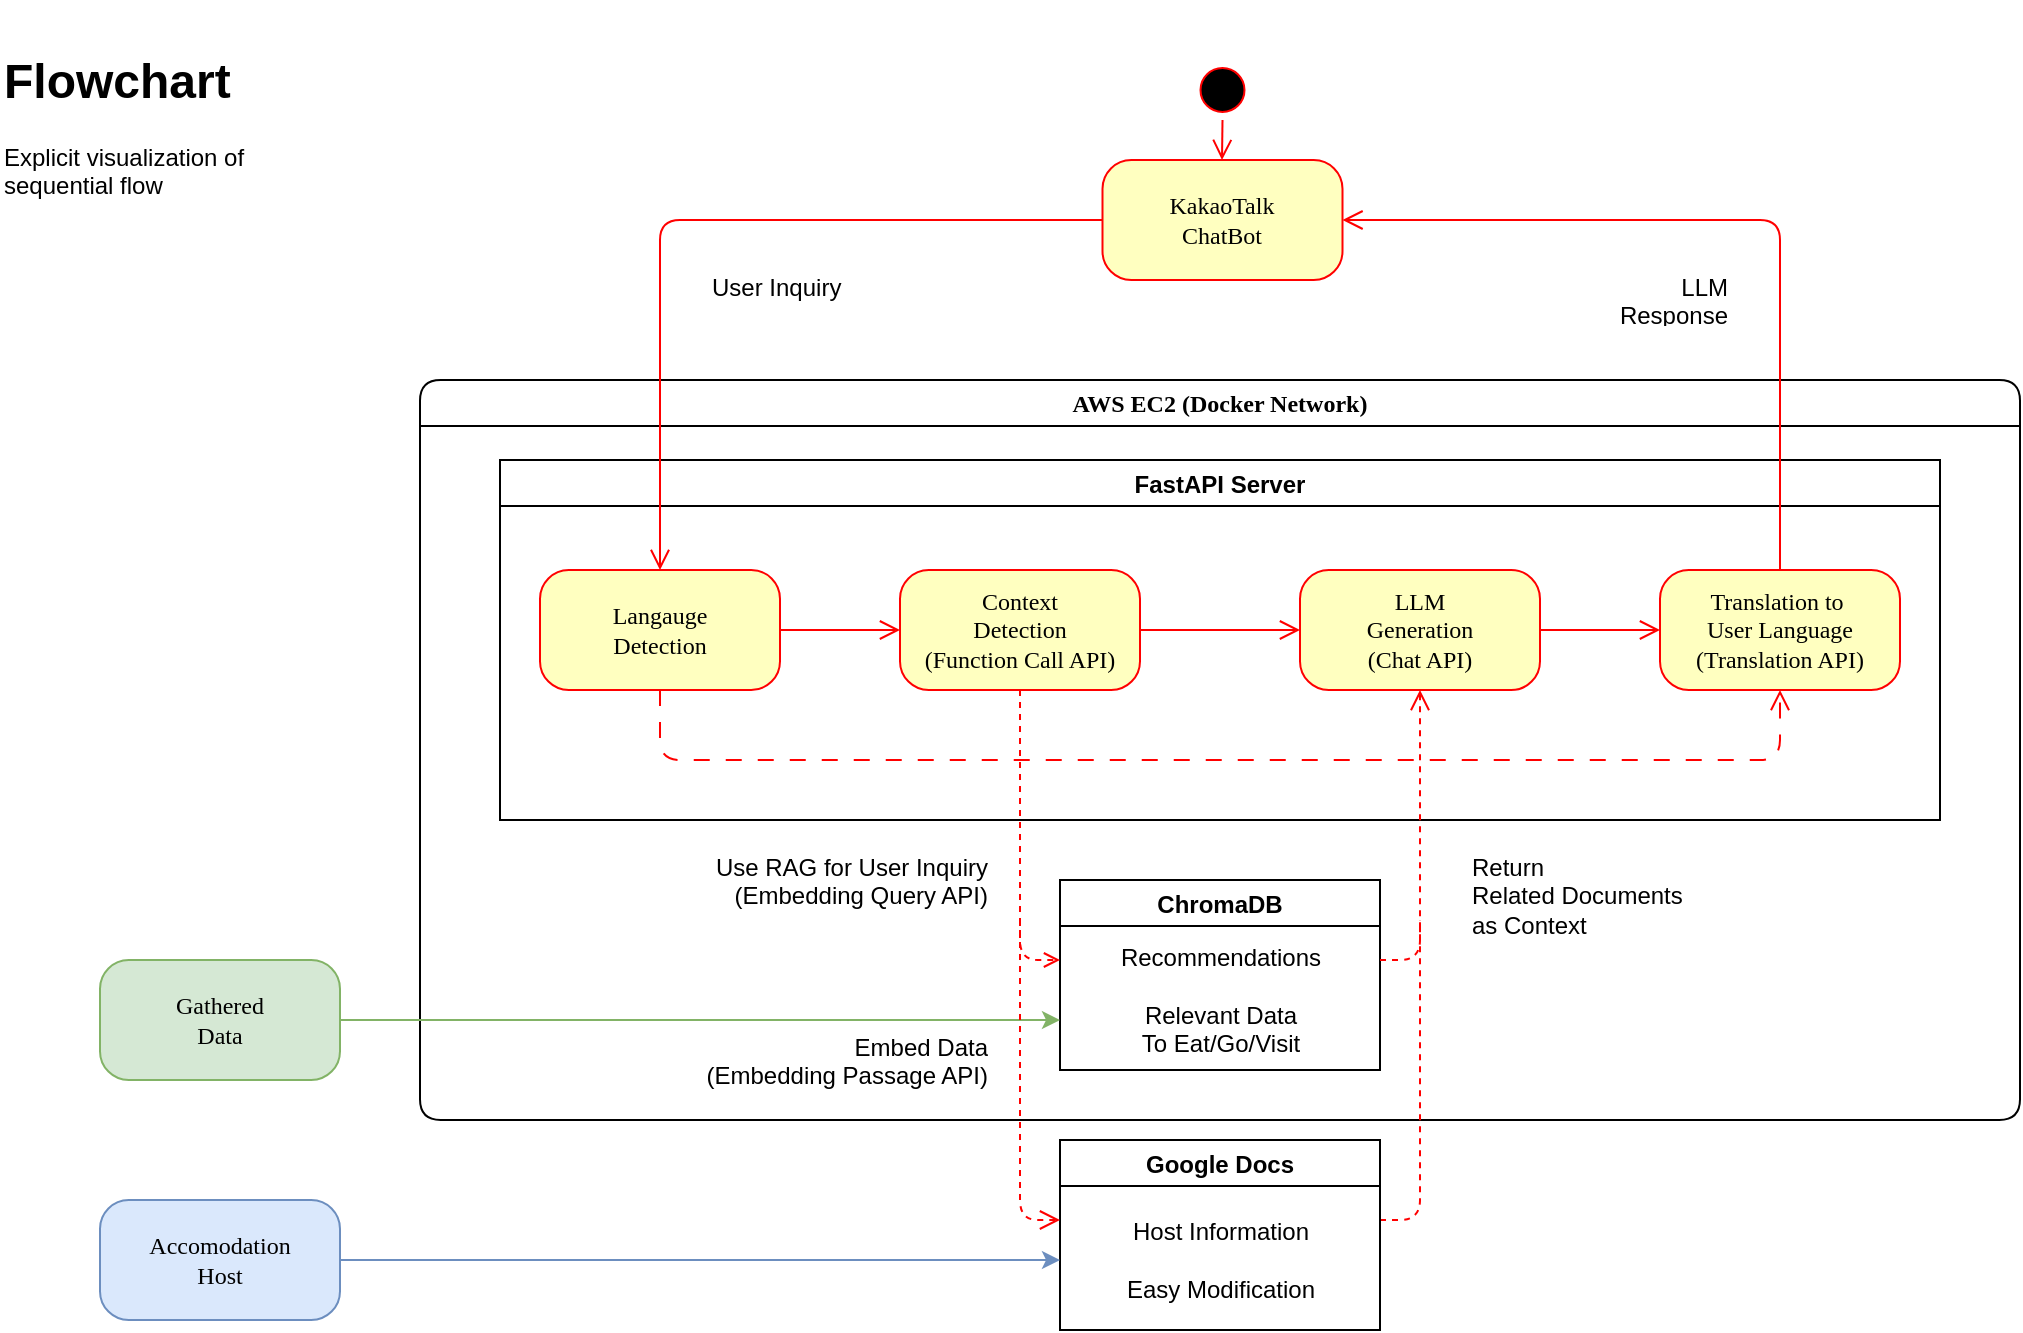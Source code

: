 <mxfile version="24.7.7" pages="4">
  <diagram name="Page-1" id="58cdce13-f638-feb5-8d6f-7d28b1aa9fa0">
    <mxGraphModel dx="2044" dy="716" grid="1" gridSize="10" guides="1" tooltips="1" connect="1" arrows="1" fold="1" page="1" pageScale="1" pageWidth="1100" pageHeight="850" background="none" math="0" shadow="0">
      <root>
        <mxCell id="0" />
        <mxCell id="1" parent="0" />
        <mxCell id="2a3bc250acf0617d-7" value="AWS EC2 (Docker Network)" style="swimlane;whiteSpace=wrap;html=1;rounded=1;shadow=0;comic=0;labelBackgroundColor=none;strokeWidth=1;fontFamily=Verdana;fontSize=12;align=center;" parent="1" vertex="1">
          <mxGeometry x="-840" y="240" width="800" height="370" as="geometry">
            <mxRectangle x="95" y="210" width="100" height="30" as="alternateBounds" />
          </mxGeometry>
        </mxCell>
        <mxCell id="nauncTJ5Cq9mWn6NizwN-39" value="FastAPI Server" style="swimlane;" parent="2a3bc250acf0617d-7" vertex="1">
          <mxGeometry x="40" y="40" width="720" height="180" as="geometry" />
        </mxCell>
        <mxCell id="382b91b5511bd0f7-8" value="Langauge&lt;div&gt;Detection&lt;/div&gt;" style="rounded=1;whiteSpace=wrap;html=1;arcSize=24;fillColor=#ffffc0;strokeColor=#ff0000;shadow=0;comic=0;labelBackgroundColor=none;fontFamily=Verdana;fontSize=12;fontColor=#000000;align=center;" parent="nauncTJ5Cq9mWn6NizwN-39" vertex="1">
          <mxGeometry x="20" y="55" width="120" height="60" as="geometry" />
        </mxCell>
        <mxCell id="nauncTJ5Cq9mWn6NizwN-42" value="Context&lt;div&gt;Detection&lt;/div&gt;&lt;div&gt;(Function Call API)&lt;/div&gt;" style="rounded=1;whiteSpace=wrap;html=1;arcSize=24;fillColor=#ffffc0;strokeColor=#ff0000;shadow=0;comic=0;labelBackgroundColor=none;fontFamily=Verdana;fontSize=12;fontColor=#000000;align=center;" parent="nauncTJ5Cq9mWn6NizwN-39" vertex="1">
          <mxGeometry x="200" y="55" width="120" height="60" as="geometry" />
        </mxCell>
        <mxCell id="nauncTJ5Cq9mWn6NizwN-100" value="LLM&lt;div&gt;Generation&lt;/div&gt;&lt;div&gt;(Chat API)&lt;/div&gt;" style="rounded=1;whiteSpace=wrap;html=1;arcSize=24;fillColor=#ffffc0;strokeColor=#ff0000;shadow=0;comic=0;labelBackgroundColor=none;fontFamily=Verdana;fontSize=12;fontColor=#000000;align=center;" parent="nauncTJ5Cq9mWn6NizwN-39" vertex="1">
          <mxGeometry x="400" y="55" width="120" height="60" as="geometry" />
        </mxCell>
        <mxCell id="nauncTJ5Cq9mWn6NizwN-101" value="Translation to&amp;nbsp;&lt;div&gt;User Language&lt;div&gt;(Translation API)&lt;/div&gt;&lt;/div&gt;" style="rounded=1;whiteSpace=wrap;html=1;arcSize=24;fillColor=#ffffc0;strokeColor=#ff0000;shadow=0;comic=0;labelBackgroundColor=none;fontFamily=Verdana;fontSize=12;fontColor=#000000;align=center;" parent="nauncTJ5Cq9mWn6NizwN-39" vertex="1">
          <mxGeometry x="580" y="55" width="120" height="60" as="geometry" />
        </mxCell>
        <mxCell id="nauncTJ5Cq9mWn6NizwN-113" style="edgeStyle=orthogonalEdgeStyle;html=1;labelBackgroundColor=none;endArrow=open;endSize=8;strokeColor=#FF0000;fontFamily=Verdana;fontSize=12;align=left;rounded=0;curved=0;entryX=0;entryY=0.5;entryDx=0;entryDy=0;exitX=1;exitY=0.5;exitDx=0;exitDy=0;" parent="nauncTJ5Cq9mWn6NizwN-39" source="382b91b5511bd0f7-8" target="nauncTJ5Cq9mWn6NizwN-42" edge="1">
          <mxGeometry relative="1" as="geometry">
            <mxPoint x="430" y="-135" as="sourcePoint" />
            <mxPoint x="430" y="-85" as="targetPoint" />
          </mxGeometry>
        </mxCell>
        <mxCell id="nauncTJ5Cq9mWn6NizwN-115" style="edgeStyle=orthogonalEdgeStyle;html=1;labelBackgroundColor=none;endArrow=open;endSize=8;strokeColor=#FF0000;fontFamily=Verdana;fontSize=12;align=left;rounded=0;curved=0;entryX=0;entryY=0.5;entryDx=0;entryDy=0;exitX=1;exitY=0.5;exitDx=0;exitDy=0;" parent="nauncTJ5Cq9mWn6NizwN-39" source="nauncTJ5Cq9mWn6NizwN-42" target="nauncTJ5Cq9mWn6NizwN-100" edge="1">
          <mxGeometry relative="1" as="geometry">
            <mxPoint x="170" y="105" as="sourcePoint" />
            <mxPoint x="250" y="105" as="targetPoint" />
          </mxGeometry>
        </mxCell>
        <mxCell id="nauncTJ5Cq9mWn6NizwN-116" style="edgeStyle=orthogonalEdgeStyle;html=1;labelBackgroundColor=none;endArrow=open;endSize=8;strokeColor=#FF0000;fontFamily=Verdana;fontSize=12;align=left;rounded=0;curved=0;exitX=1;exitY=0.5;exitDx=0;exitDy=0;fontStyle=1" parent="nauncTJ5Cq9mWn6NizwN-39" source="nauncTJ5Cq9mWn6NizwN-100" edge="1">
          <mxGeometry relative="1" as="geometry">
            <mxPoint x="560" y="94.5" as="sourcePoint" />
            <mxPoint x="580" y="85" as="targetPoint" />
          </mxGeometry>
        </mxCell>
        <mxCell id="nauncTJ5Cq9mWn6NizwN-134" style="edgeStyle=orthogonalEdgeStyle;html=1;labelBackgroundColor=none;endArrow=open;endSize=8;strokeColor=#FF0000;fontFamily=Verdana;fontSize=12;align=left;rounded=1;curved=0;exitX=0.5;exitY=1;exitDx=0;exitDy=0;entryX=0.5;entryY=1;entryDx=0;entryDy=0;dashed=1;dashPattern=8 8;" parent="nauncTJ5Cq9mWn6NizwN-39" source="382b91b5511bd0f7-8" target="nauncTJ5Cq9mWn6NizwN-101" edge="1">
          <mxGeometry relative="1" as="geometry">
            <mxPoint x="140" y="160" as="sourcePoint" />
            <mxPoint x="720" y="180" as="targetPoint" />
            <Array as="points">
              <mxPoint x="80" y="150" />
              <mxPoint x="640" y="150" />
            </Array>
          </mxGeometry>
        </mxCell>
        <mxCell id="dJNh_H8suoZZvjH9-cfM-22" style="edgeStyle=orthogonalEdgeStyle;html=1;labelBackgroundColor=none;endArrow=open;endSize=8;strokeColor=#FF0000;fontFamily=Verdana;fontSize=12;align=left;rounded=1;curved=0;entryX=0.5;entryY=1;entryDx=0;entryDy=0;dashed=1;" parent="2a3bc250acf0617d-7" target="nauncTJ5Cq9mWn6NizwN-100" edge="1">
          <mxGeometry relative="1" as="geometry">
            <mxPoint x="480" y="420" as="sourcePoint" />
            <mxPoint x="450" y="474" as="targetPoint" />
            <Array as="points">
              <mxPoint x="480" y="420" />
              <mxPoint x="500" y="420" />
            </Array>
          </mxGeometry>
        </mxCell>
        <mxCell id="dJNh_H8suoZZvjH9-cfM-74" value="ChromaDB" style="swimlane;" parent="2a3bc250acf0617d-7" vertex="1">
          <mxGeometry x="320" y="250" width="160" height="95" as="geometry" />
        </mxCell>
        <mxCell id="KTUIBHoVF7iItc9apY48-12" value="Recommendations&lt;div&gt;&lt;br&gt;&lt;/div&gt;&lt;div&gt;Relevant Data&lt;/div&gt;&lt;div&gt;To Eat/Go/Visit&lt;/div&gt;" style="text;html=1;align=center;verticalAlign=middle;resizable=0;points=[];autosize=1;strokeColor=none;fillColor=none;" parent="dJNh_H8suoZZvjH9-cfM-74" vertex="1">
          <mxGeometry x="20" y="25" width="120" height="70" as="geometry" />
        </mxCell>
        <mxCell id="dJNh_H8suoZZvjH9-cfM-34" value="&lt;div&gt;Use RAG for User Inquiry&lt;br&gt;&lt;/div&gt;&lt;div style=&quot;&quot;&gt;(Embedding Query API)&lt;br&gt;&lt;/div&gt;" style="text;strokeColor=none;fillColor=none;spacingLeft=4;spacingRight=4;overflow=hidden;rotatable=0;points=[[0,0.5],[1,0.5]];portConstraint=eastwest;fontSize=12;whiteSpace=wrap;html=1;align=right;" parent="2a3bc250acf0617d-7" vertex="1">
          <mxGeometry x="90" y="230" width="200" height="60" as="geometry" />
        </mxCell>
        <mxCell id="dJNh_H8suoZZvjH9-cfM-45" value="&lt;div&gt;Return&lt;/div&gt;&lt;div&gt;Related Documents&lt;/div&gt;&lt;div&gt;as Context&lt;/div&gt;" style="text;strokeColor=none;fillColor=none;spacingLeft=4;spacingRight=4;overflow=hidden;rotatable=0;points=[[0,0.5],[1,0.5]];portConstraint=eastwest;fontSize=12;whiteSpace=wrap;html=1;" parent="2a3bc250acf0617d-7" vertex="1">
          <mxGeometry x="520" y="230" width="201.25" height="60" as="geometry" />
        </mxCell>
        <mxCell id="KTUIBHoVF7iItc9apY48-14" value="" style="endArrow=open;html=1;rounded=1;strokeColor=#FF0000;endFill=0;dashed=1;curved=0;" parent="2a3bc250acf0617d-7" edge="1">
          <mxGeometry width="50" height="50" relative="1" as="geometry">
            <mxPoint x="300" y="270" as="sourcePoint" />
            <mxPoint x="320" y="290" as="targetPoint" />
            <Array as="points">
              <mxPoint x="300" y="290" />
            </Array>
          </mxGeometry>
        </mxCell>
        <mxCell id="KTUIBHoVF7iItc9apY48-15" value="" style="endArrow=none;html=1;rounded=1;strokeColor=#FF0000;endFill=0;dashed=1;curved=0;" parent="2a3bc250acf0617d-7" edge="1">
          <mxGeometry width="50" height="50" relative="1" as="geometry">
            <mxPoint x="480" y="290" as="sourcePoint" />
            <mxPoint x="500" y="270" as="targetPoint" />
            <Array as="points">
              <mxPoint x="500" y="290" />
            </Array>
          </mxGeometry>
        </mxCell>
        <mxCell id="KTUIBHoVF7iItc9apY48-22" value="&lt;font style=&quot;text-align: left;&quot;&gt;Embed Data&lt;/font&gt;&lt;div&gt;(Embedding Passage API)&lt;br&gt;&lt;/div&gt;" style="text;strokeColor=none;fillColor=none;spacingLeft=4;spacingRight=4;overflow=hidden;rotatable=0;points=[[0,0.5],[1,0.5]];portConstraint=eastwest;fontSize=12;whiteSpace=wrap;html=1;align=right;" parent="2a3bc250acf0617d-7" vertex="1">
          <mxGeometry x="90" y="320" width="200" height="60" as="geometry" />
        </mxCell>
        <mxCell id="KTUIBHoVF7iItc9apY48-26" value="" style="endArrow=classic;html=1;rounded=0;strokeColor=#82b366;endFill=1;exitX=1;exitY=0.5;exitDx=0;exitDy=0;fillColor=#d5e8d4;" parent="2a3bc250acf0617d-7" edge="1">
          <mxGeometry width="50" height="50" relative="1" as="geometry">
            <mxPoint x="-40" y="320" as="sourcePoint" />
            <mxPoint x="320" y="320" as="targetPoint" />
          </mxGeometry>
        </mxCell>
        <mxCell id="nauncTJ5Cq9mWn6NizwN-137" value="&lt;div&gt;Accomodation&lt;/div&gt;Host" style="rounded=1;whiteSpace=wrap;html=1;arcSize=24;fillColor=#dae8fc;strokeColor=#6c8ebf;shadow=0;comic=0;labelBackgroundColor=none;fontFamily=Verdana;fontSize=12;align=center;" parent="1" vertex="1">
          <mxGeometry x="-1000" y="650" width="120" height="60" as="geometry" />
        </mxCell>
        <mxCell id="dJNh_H8suoZZvjH9-cfM-28" value="&lt;h1 style=&quot;margin-top: 0px;&quot;&gt;Flowchart&lt;/h1&gt;&lt;p&gt;Explicit visualization of sequential flow&lt;/p&gt;" style="text;html=1;whiteSpace=wrap;overflow=hidden;rounded=0;" parent="1" vertex="1">
          <mxGeometry x="-1050" y="70" width="180" height="120" as="geometry" />
        </mxCell>
        <mxCell id="igIMH52DrBDF1QGjZ3DF-1" value="" style="group;movable=1;resizable=1;rotatable=1;deletable=1;editable=1;locked=0;connectable=1;" parent="1" vertex="1" connectable="0">
          <mxGeometry x="-730" y="50" width="600" height="190" as="geometry" />
        </mxCell>
        <mxCell id="382b91b5511bd0f7-1" value="" style="ellipse;html=1;shape=startState;fillColor=#000000;strokeColor=#ff0000;rounded=1;shadow=0;comic=0;labelBackgroundColor=none;fontFamily=Verdana;fontSize=12;fontColor=#000000;align=center;direction=south;" parent="igIMH52DrBDF1QGjZ3DF-1" vertex="1">
          <mxGeometry x="276.25" y="30" width="30" height="30" as="geometry" />
        </mxCell>
        <mxCell id="382b91b5511bd0f7-6" value="KakaoTalk&lt;div&gt;ChatBot&lt;/div&gt;" style="rounded=1;whiteSpace=wrap;html=1;arcSize=24;fillColor=#ffffc0;strokeColor=#ff0000;shadow=0;comic=0;labelBackgroundColor=none;fontFamily=Verdana;fontSize=12;fontColor=#000000;align=center;" parent="igIMH52DrBDF1QGjZ3DF-1" vertex="1">
          <mxGeometry x="231.25" y="80" width="120" height="60" as="geometry" />
        </mxCell>
        <mxCell id="2a3bc250acf0617d-9" style="edgeStyle=orthogonalEdgeStyle;html=1;labelBackgroundColor=none;endArrow=open;endSize=8;strokeColor=#FF0000;fontFamily=Verdana;fontSize=12;align=left;" parent="igIMH52DrBDF1QGjZ3DF-1" source="382b91b5511bd0f7-1" edge="1">
          <mxGeometry relative="1" as="geometry">
            <mxPoint x="291" y="80" as="targetPoint" />
            <Array as="points">
              <mxPoint x="291" y="50" />
              <mxPoint x="291" y="50" />
            </Array>
          </mxGeometry>
        </mxCell>
        <mxCell id="nauncTJ5Cq9mWn6NizwN-110" value="&lt;div&gt;User Inquiry&lt;/div&gt;" style="text;strokeColor=none;fillColor=none;spacingLeft=4;spacingRight=4;overflow=hidden;rotatable=0;points=[[0,0.5],[1,0.5]];portConstraint=eastwest;fontSize=12;whiteSpace=wrap;html=1;" parent="igIMH52DrBDF1QGjZ3DF-1" vertex="1">
          <mxGeometry x="30" y="130" width="230" height="60" as="geometry" />
        </mxCell>
        <mxCell id="nauncTJ5Cq9mWn6NizwN-136" value="&lt;div&gt;LLM Response&lt;/div&gt;" style="text;strokeColor=none;fillColor=none;spacingLeft=4;spacingRight=4;overflow=hidden;rotatable=0;points=[[0,0.5],[1,0.5]];portConstraint=eastwest;fontSize=12;whiteSpace=wrap;html=1;align=right;" parent="igIMH52DrBDF1QGjZ3DF-1" vertex="1">
          <mxGeometry x="460" y="130" width="90" height="30" as="geometry" />
        </mxCell>
        <mxCell id="nauncTJ5Cq9mWn6NizwN-114" style="edgeStyle=orthogonalEdgeStyle;html=1;labelBackgroundColor=none;endArrow=open;endSize=8;strokeColor=#FF0000;fontFamily=Verdana;fontSize=12;align=left;exitX=0;exitY=0.5;exitDx=0;exitDy=0;entryX=0.5;entryY=0;entryDx=0;entryDy=0;" parent="1" source="382b91b5511bd0f7-6" target="382b91b5511bd0f7-8" edge="1">
          <mxGeometry relative="1" as="geometry">
            <mxPoint x="-410" y="65" as="sourcePoint" />
            <mxPoint x="-410" y="115" as="targetPoint" />
            <Array as="points">
              <mxPoint x="-720" y="160" />
            </Array>
          </mxGeometry>
        </mxCell>
        <mxCell id="nauncTJ5Cq9mWn6NizwN-135" style="edgeStyle=orthogonalEdgeStyle;html=1;labelBackgroundColor=none;endArrow=open;endSize=8;strokeColor=#FF0000;fontFamily=Verdana;fontSize=12;align=left;rounded=1;curved=0;entryX=1;entryY=0.5;entryDx=0;entryDy=0;fontStyle=1;exitX=0.5;exitY=0;exitDx=0;exitDy=0;" parent="1" source="nauncTJ5Cq9mWn6NizwN-101" target="382b91b5511bd0f7-6" edge="1">
          <mxGeometry relative="1" as="geometry">
            <mxPoint x="-140" y="385" as="sourcePoint" />
            <mxPoint x="-190" y="429.5" as="targetPoint" />
            <Array as="points">
              <mxPoint x="-160" y="160" />
            </Array>
          </mxGeometry>
        </mxCell>
        <mxCell id="KTUIBHoVF7iItc9apY48-2" value="Google Docs" style="swimlane;" parent="1" vertex="1">
          <mxGeometry x="-520" y="620" width="160" height="95" as="geometry" />
        </mxCell>
        <mxCell id="KTUIBHoVF7iItc9apY48-13" value="Host Information&lt;div&gt;&lt;br&gt;&lt;/div&gt;&lt;div&gt;Easy Modification&lt;/div&gt;" style="text;html=1;align=center;verticalAlign=middle;resizable=0;points=[];autosize=1;strokeColor=none;fillColor=none;" parent="KTUIBHoVF7iItc9apY48-2" vertex="1">
          <mxGeometry x="20" y="30" width="120" height="60" as="geometry" />
        </mxCell>
        <mxCell id="dJNh_H8suoZZvjH9-cfM-21" style="edgeStyle=orthogonalEdgeStyle;html=1;labelBackgroundColor=none;endArrow=open;endSize=8;strokeColor=#FF0000;fontFamily=Verdana;fontSize=12;align=left;rounded=1;curved=0;exitX=0.5;exitY=1;exitDx=0;exitDy=0;dashed=1;endFill=0;" parent="1" source="nauncTJ5Cq9mWn6NizwN-42" edge="1">
          <mxGeometry relative="1" as="geometry">
            <mxPoint x="-630" y="509" as="sourcePoint" />
            <mxPoint x="-520" y="660" as="targetPoint" />
            <Array as="points">
              <mxPoint x="-540" y="660" />
              <mxPoint x="-520" y="660" />
            </Array>
          </mxGeometry>
        </mxCell>
        <mxCell id="KTUIBHoVF7iItc9apY48-17" value="" style="endArrow=classic;html=1;rounded=0;strokeColor=#6c8ebf;endFill=1;exitX=1;exitY=0.5;exitDx=0;exitDy=0;fillColor=#dae8fc;" parent="1" source="nauncTJ5Cq9mWn6NizwN-137" edge="1">
          <mxGeometry width="50" height="50" relative="1" as="geometry">
            <mxPoint x="-840" y="679.71" as="sourcePoint" />
            <mxPoint x="-520" y="680" as="targetPoint" />
          </mxGeometry>
        </mxCell>
        <mxCell id="KTUIBHoVF7iItc9apY48-25" value="Gathered&lt;div&gt;Data&lt;/div&gt;" style="rounded=1;whiteSpace=wrap;html=1;arcSize=24;fillColor=#d5e8d4;strokeColor=#82b366;shadow=0;comic=0;labelBackgroundColor=none;fontFamily=Verdana;fontSize=12;align=center;" parent="1" vertex="1">
          <mxGeometry x="-1000" y="530" width="120" height="60" as="geometry" />
        </mxCell>
      </root>
    </mxGraphModel>
  </diagram>
  <diagram name="Copy of Page-1" id="nYJSvjual0ARVvk1YLwt">
    <mxGraphModel dx="2144" dy="716" grid="1" gridSize="10" guides="1" tooltips="1" connect="1" arrows="1" fold="1" page="1" pageScale="1" pageWidth="1100" pageHeight="850" background="none" math="0" shadow="0">
      <root>
        <mxCell id="0UDmmc_C1GD51-SIwvvR-0" />
        <mxCell id="0UDmmc_C1GD51-SIwvvR-1" parent="0UDmmc_C1GD51-SIwvvR-0" />
        <mxCell id="0UDmmc_C1GD51-SIwvvR-2" value="AWS EC2 (Docker Network)" style="swimlane;whiteSpace=wrap;html=1;rounded=1;shadow=0;comic=0;labelBackgroundColor=none;strokeWidth=1;fontFamily=Verdana;fontSize=12;align=center;fillColor=none;" vertex="1" parent="0UDmmc_C1GD51-SIwvvR-1">
          <mxGeometry x="-840" y="240" width="800" height="370" as="geometry">
            <mxRectangle x="95" y="210" width="100" height="30" as="alternateBounds" />
          </mxGeometry>
        </mxCell>
        <mxCell id="0UDmmc_C1GD51-SIwvvR-3" value="FastAPI Server" style="swimlane;labelBackgroundColor=none;fillColor=none;" vertex="1" parent="0UDmmc_C1GD51-SIwvvR-2">
          <mxGeometry x="40" y="40" width="720" height="180" as="geometry" />
        </mxCell>
        <mxCell id="0UDmmc_C1GD51-SIwvvR-4" value="Langauge&lt;div&gt;Detection&lt;/div&gt;" style="rounded=1;whiteSpace=wrap;html=1;arcSize=24;shadow=0;comic=0;labelBackgroundColor=none;fontFamily=Verdana;fontSize=12;align=center;fillColor=none;" vertex="1" parent="0UDmmc_C1GD51-SIwvvR-3">
          <mxGeometry x="20" y="55" width="120" height="60" as="geometry" />
        </mxCell>
        <mxCell id="0UDmmc_C1GD51-SIwvvR-5" value="Context&lt;div&gt;Detection&lt;/div&gt;&lt;div&gt;(Function Call API)&lt;/div&gt;" style="rounded=1;whiteSpace=wrap;html=1;arcSize=24;shadow=0;comic=0;labelBackgroundColor=none;fontFamily=Verdana;fontSize=12;align=center;fillColor=none;" vertex="1" parent="0UDmmc_C1GD51-SIwvvR-3">
          <mxGeometry x="200" y="55" width="120" height="60" as="geometry" />
        </mxCell>
        <mxCell id="0UDmmc_C1GD51-SIwvvR-6" value="LLM&lt;div&gt;Generation&lt;/div&gt;&lt;div&gt;(Chat API)&lt;/div&gt;" style="rounded=1;whiteSpace=wrap;html=1;arcSize=24;shadow=0;comic=0;labelBackgroundColor=none;fontFamily=Verdana;fontSize=12;align=center;fillColor=none;" vertex="1" parent="0UDmmc_C1GD51-SIwvvR-3">
          <mxGeometry x="400" y="55" width="120" height="60" as="geometry" />
        </mxCell>
        <mxCell id="0UDmmc_C1GD51-SIwvvR-7" value="Translation to&amp;nbsp;&lt;div&gt;User Language&lt;div&gt;(Translation API)&lt;/div&gt;&lt;/div&gt;" style="rounded=1;whiteSpace=wrap;html=1;arcSize=24;shadow=0;comic=0;labelBackgroundColor=none;fontFamily=Verdana;fontSize=12;align=center;fillColor=none;" vertex="1" parent="0UDmmc_C1GD51-SIwvvR-3">
          <mxGeometry x="580" y="55" width="120" height="60" as="geometry" />
        </mxCell>
        <mxCell id="0UDmmc_C1GD51-SIwvvR-8" style="edgeStyle=orthogonalEdgeStyle;html=1;labelBackgroundColor=none;endArrow=open;endSize=8;fontFamily=Verdana;fontSize=12;align=left;rounded=0;curved=0;entryX=0;entryY=0.5;entryDx=0;entryDy=0;exitX=1;exitY=0.5;exitDx=0;exitDy=0;fontColor=default;fillColor=none;" edge="1" parent="0UDmmc_C1GD51-SIwvvR-3" source="0UDmmc_C1GD51-SIwvvR-4" target="0UDmmc_C1GD51-SIwvvR-5">
          <mxGeometry relative="1" as="geometry">
            <mxPoint x="430" y="-135" as="sourcePoint" />
            <mxPoint x="430" y="-85" as="targetPoint" />
          </mxGeometry>
        </mxCell>
        <mxCell id="0UDmmc_C1GD51-SIwvvR-9" style="edgeStyle=orthogonalEdgeStyle;html=1;labelBackgroundColor=none;endArrow=open;endSize=8;fontFamily=Verdana;fontSize=12;align=left;rounded=0;curved=0;entryX=0;entryY=0.5;entryDx=0;entryDy=0;exitX=1;exitY=0.5;exitDx=0;exitDy=0;fontColor=default;fillColor=none;" edge="1" parent="0UDmmc_C1GD51-SIwvvR-3" source="0UDmmc_C1GD51-SIwvvR-5" target="0UDmmc_C1GD51-SIwvvR-6">
          <mxGeometry relative="1" as="geometry">
            <mxPoint x="170" y="105" as="sourcePoint" />
            <mxPoint x="250" y="105" as="targetPoint" />
          </mxGeometry>
        </mxCell>
        <mxCell id="0UDmmc_C1GD51-SIwvvR-10" style="edgeStyle=orthogonalEdgeStyle;html=1;labelBackgroundColor=none;endArrow=open;endSize=8;fontFamily=Verdana;fontSize=12;align=left;rounded=0;curved=0;exitX=1;exitY=0.5;exitDx=0;exitDy=0;fontStyle=1;fontColor=default;fillColor=none;" edge="1" parent="0UDmmc_C1GD51-SIwvvR-3" source="0UDmmc_C1GD51-SIwvvR-6">
          <mxGeometry relative="1" as="geometry">
            <mxPoint x="560" y="94.5" as="sourcePoint" />
            <mxPoint x="580" y="85" as="targetPoint" />
          </mxGeometry>
        </mxCell>
        <mxCell id="0UDmmc_C1GD51-SIwvvR-11" style="edgeStyle=orthogonalEdgeStyle;html=1;labelBackgroundColor=none;endArrow=open;endSize=8;fontFamily=Verdana;fontSize=12;align=left;rounded=1;curved=0;exitX=0.5;exitY=1;exitDx=0;exitDy=0;entryX=0.5;entryY=1;entryDx=0;entryDy=0;dashed=1;dashPattern=8 8;fontColor=default;fillColor=none;" edge="1" parent="0UDmmc_C1GD51-SIwvvR-3" source="0UDmmc_C1GD51-SIwvvR-4" target="0UDmmc_C1GD51-SIwvvR-7">
          <mxGeometry relative="1" as="geometry">
            <mxPoint x="140" y="160" as="sourcePoint" />
            <mxPoint x="720" y="180" as="targetPoint" />
            <Array as="points">
              <mxPoint x="80" y="150" />
              <mxPoint x="640" y="150" />
            </Array>
          </mxGeometry>
        </mxCell>
        <mxCell id="0UDmmc_C1GD51-SIwvvR-12" style="edgeStyle=orthogonalEdgeStyle;html=1;labelBackgroundColor=none;endArrow=open;endSize=8;fontFamily=Verdana;fontSize=12;align=left;rounded=1;curved=0;entryX=0.5;entryY=1;entryDx=0;entryDy=0;dashed=1;fontColor=default;fillColor=none;" edge="1" parent="0UDmmc_C1GD51-SIwvvR-2" target="0UDmmc_C1GD51-SIwvvR-6">
          <mxGeometry relative="1" as="geometry">
            <mxPoint x="480" y="420" as="sourcePoint" />
            <mxPoint x="450" y="474" as="targetPoint" />
            <Array as="points">
              <mxPoint x="480" y="420" />
              <mxPoint x="500" y="420" />
            </Array>
          </mxGeometry>
        </mxCell>
        <mxCell id="0UDmmc_C1GD51-SIwvvR-13" value="ChromaDB" style="swimlane;labelBackgroundColor=none;fillColor=none;" vertex="1" parent="0UDmmc_C1GD51-SIwvvR-2">
          <mxGeometry x="320" y="250" width="160" height="95" as="geometry" />
        </mxCell>
        <mxCell id="0UDmmc_C1GD51-SIwvvR-14" value="Recommendations&lt;div&gt;&lt;br&gt;&lt;/div&gt;&lt;div&gt;Relevant Data&lt;/div&gt;&lt;div&gt;To Eat/Go/Visit&lt;/div&gt;" style="text;html=1;align=center;verticalAlign=middle;resizable=0;points=[];autosize=1;fillColor=none;labelBackgroundColor=none;" vertex="1" parent="0UDmmc_C1GD51-SIwvvR-13">
          <mxGeometry x="20" y="25" width="120" height="70" as="geometry" />
        </mxCell>
        <mxCell id="0UDmmc_C1GD51-SIwvvR-15" value="&lt;div&gt;Use RAG for User Inquiry&lt;br&gt;&lt;/div&gt;&lt;div style=&quot;&quot;&gt;(Embedding Query API)&lt;br&gt;&lt;/div&gt;" style="text;fillColor=none;spacingLeft=4;spacingRight=4;overflow=hidden;rotatable=0;points=[[0,0.5],[1,0.5]];portConstraint=eastwest;fontSize=12;whiteSpace=wrap;html=1;align=right;labelBackgroundColor=none;" vertex="1" parent="0UDmmc_C1GD51-SIwvvR-2">
          <mxGeometry x="90" y="230" width="200" height="60" as="geometry" />
        </mxCell>
        <mxCell id="0UDmmc_C1GD51-SIwvvR-16" value="&lt;div&gt;Return&lt;/div&gt;&lt;div&gt;Related Documents&lt;/div&gt;&lt;div&gt;as Context&lt;/div&gt;" style="text;fillColor=none;spacingLeft=4;spacingRight=4;overflow=hidden;rotatable=0;points=[[0,0.5],[1,0.5]];portConstraint=eastwest;fontSize=12;whiteSpace=wrap;html=1;labelBackgroundColor=none;" vertex="1" parent="0UDmmc_C1GD51-SIwvvR-2">
          <mxGeometry x="520" y="230" width="201.25" height="60" as="geometry" />
        </mxCell>
        <mxCell id="0UDmmc_C1GD51-SIwvvR-17" value="" style="endArrow=open;html=1;rounded=1;endFill=0;dashed=1;curved=0;labelBackgroundColor=none;fontColor=default;fillColor=none;" edge="1" parent="0UDmmc_C1GD51-SIwvvR-2">
          <mxGeometry width="50" height="50" relative="1" as="geometry">
            <mxPoint x="300" y="270" as="sourcePoint" />
            <mxPoint x="320" y="290" as="targetPoint" />
            <Array as="points">
              <mxPoint x="300" y="290" />
            </Array>
          </mxGeometry>
        </mxCell>
        <mxCell id="0UDmmc_C1GD51-SIwvvR-18" value="" style="endArrow=none;html=1;rounded=1;endFill=0;dashed=1;curved=0;labelBackgroundColor=none;fontColor=default;fillColor=none;" edge="1" parent="0UDmmc_C1GD51-SIwvvR-2">
          <mxGeometry width="50" height="50" relative="1" as="geometry">
            <mxPoint x="480" y="290" as="sourcePoint" />
            <mxPoint x="500" y="270" as="targetPoint" />
            <Array as="points">
              <mxPoint x="500" y="290" />
            </Array>
          </mxGeometry>
        </mxCell>
        <mxCell id="0UDmmc_C1GD51-SIwvvR-19" value="&lt;font style=&quot;text-align: left;&quot;&gt;Embed Data&lt;/font&gt;&lt;div&gt;(Embedding Passage API)&lt;br&gt;&lt;/div&gt;" style="text;fillColor=none;spacingLeft=4;spacingRight=4;overflow=hidden;rotatable=0;points=[[0,0.5],[1,0.5]];portConstraint=eastwest;fontSize=12;whiteSpace=wrap;html=1;align=right;labelBackgroundColor=none;" vertex="1" parent="0UDmmc_C1GD51-SIwvvR-2">
          <mxGeometry x="90" y="320" width="200" height="60" as="geometry" />
        </mxCell>
        <mxCell id="0UDmmc_C1GD51-SIwvvR-20" value="" style="endArrow=classic;html=1;rounded=0;endFill=1;exitX=1;exitY=0.5;exitDx=0;exitDy=0;labelBackgroundColor=none;fontColor=default;fillColor=none;" edge="1" parent="0UDmmc_C1GD51-SIwvvR-2">
          <mxGeometry width="50" height="50" relative="1" as="geometry">
            <mxPoint x="-40" y="320" as="sourcePoint" />
            <mxPoint x="320" y="320" as="targetPoint" />
          </mxGeometry>
        </mxCell>
        <mxCell id="0UDmmc_C1GD51-SIwvvR-21" value="&lt;div&gt;Accomodation&lt;/div&gt;Host" style="rounded=1;whiteSpace=wrap;html=1;arcSize=24;shadow=0;comic=0;labelBackgroundColor=none;fontFamily=Verdana;fontSize=12;align=center;fillColor=none;" vertex="1" parent="0UDmmc_C1GD51-SIwvvR-1">
          <mxGeometry x="-1000" y="650" width="120" height="60" as="geometry" />
        </mxCell>
        <mxCell id="0UDmmc_C1GD51-SIwvvR-29" style="edgeStyle=orthogonalEdgeStyle;html=1;labelBackgroundColor=none;endArrow=open;endSize=8;fontFamily=Verdana;fontSize=12;align=left;exitX=0;exitY=0.5;exitDx=0;exitDy=0;entryX=0.5;entryY=0;entryDx=0;entryDy=0;fontColor=default;fillColor=none;" edge="1" parent="0UDmmc_C1GD51-SIwvvR-1" source="0UDmmc_C1GD51-SIwvvR-25" target="0UDmmc_C1GD51-SIwvvR-4">
          <mxGeometry relative="1" as="geometry">
            <mxPoint x="-410" y="65" as="sourcePoint" />
            <mxPoint x="-410" y="115" as="targetPoint" />
            <Array as="points">
              <mxPoint x="-720" y="160" />
            </Array>
          </mxGeometry>
        </mxCell>
        <mxCell id="0UDmmc_C1GD51-SIwvvR-30" style="edgeStyle=orthogonalEdgeStyle;html=1;labelBackgroundColor=none;endArrow=open;endSize=8;fontFamily=Verdana;fontSize=12;align=left;rounded=1;curved=0;entryX=1;entryY=0.5;entryDx=0;entryDy=0;fontStyle=1;exitX=0.5;exitY=0;exitDx=0;exitDy=0;fontColor=default;fillColor=none;" edge="1" parent="0UDmmc_C1GD51-SIwvvR-1" source="0UDmmc_C1GD51-SIwvvR-7" target="0UDmmc_C1GD51-SIwvvR-25">
          <mxGeometry relative="1" as="geometry">
            <mxPoint x="-140" y="385" as="sourcePoint" />
            <mxPoint x="-190" y="429.5" as="targetPoint" />
            <Array as="points">
              <mxPoint x="-160" y="160" />
            </Array>
          </mxGeometry>
        </mxCell>
        <mxCell id="0UDmmc_C1GD51-SIwvvR-31" value="Google Docs" style="swimlane;labelBackgroundColor=none;fillColor=none;" vertex="1" parent="0UDmmc_C1GD51-SIwvvR-1">
          <mxGeometry x="-520" y="620" width="160" height="95" as="geometry" />
        </mxCell>
        <mxCell id="0UDmmc_C1GD51-SIwvvR-32" value="Host Information&lt;div&gt;&lt;br&gt;&lt;/div&gt;&lt;div&gt;Easy Modification&lt;/div&gt;" style="text;html=1;align=center;verticalAlign=middle;resizable=0;points=[];autosize=1;fillColor=none;labelBackgroundColor=none;" vertex="1" parent="0UDmmc_C1GD51-SIwvvR-31">
          <mxGeometry x="20" y="30" width="120" height="60" as="geometry" />
        </mxCell>
        <mxCell id="0UDmmc_C1GD51-SIwvvR-33" style="edgeStyle=orthogonalEdgeStyle;html=1;labelBackgroundColor=none;endArrow=open;endSize=8;fontFamily=Verdana;fontSize=12;align=left;rounded=1;curved=0;exitX=0.5;exitY=1;exitDx=0;exitDy=0;dashed=1;endFill=0;fontColor=default;fillColor=none;" edge="1" parent="0UDmmc_C1GD51-SIwvvR-1" source="0UDmmc_C1GD51-SIwvvR-5">
          <mxGeometry relative="1" as="geometry">
            <mxPoint x="-630" y="509" as="sourcePoint" />
            <mxPoint x="-520" y="660" as="targetPoint" />
            <Array as="points">
              <mxPoint x="-540" y="660" />
              <mxPoint x="-520" y="660" />
            </Array>
          </mxGeometry>
        </mxCell>
        <mxCell id="0UDmmc_C1GD51-SIwvvR-34" value="" style="endArrow=classic;html=1;rounded=0;endFill=1;exitX=1;exitY=0.5;exitDx=0;exitDy=0;labelBackgroundColor=none;fontColor=default;fillColor=none;" edge="1" parent="0UDmmc_C1GD51-SIwvvR-1" source="0UDmmc_C1GD51-SIwvvR-21">
          <mxGeometry width="50" height="50" relative="1" as="geometry">
            <mxPoint x="-840" y="679.71" as="sourcePoint" />
            <mxPoint x="-520" y="680" as="targetPoint" />
          </mxGeometry>
        </mxCell>
        <mxCell id="0UDmmc_C1GD51-SIwvvR-35" value="Gathered&lt;div&gt;Data&lt;/div&gt;" style="rounded=1;whiteSpace=wrap;html=1;arcSize=24;shadow=0;comic=0;labelBackgroundColor=none;fontFamily=Verdana;fontSize=12;align=center;fillColor=none;" vertex="1" parent="0UDmmc_C1GD51-SIwvvR-1">
          <mxGeometry x="-1000" y="530" width="120" height="60" as="geometry" />
        </mxCell>
        <mxCell id="0UDmmc_C1GD51-SIwvvR-25" value="KakaoTalk&lt;div&gt;ChatBot&lt;/div&gt;" style="rounded=1;whiteSpace=wrap;html=1;arcSize=24;shadow=0;comic=0;labelBackgroundColor=none;fontFamily=Verdana;fontSize=12;align=center;fillColor=none;" vertex="1" parent="0UDmmc_C1GD51-SIwvvR-1">
          <mxGeometry x="-498.75" y="130" width="120" height="60" as="geometry" />
        </mxCell>
        <mxCell id="0UDmmc_C1GD51-SIwvvR-27" value="&lt;div&gt;User Inquiry&lt;/div&gt;" style="text;fillColor=none;spacingLeft=4;spacingRight=4;overflow=hidden;rotatable=0;points=[[0,0.5],[1,0.5]];portConstraint=eastwest;fontSize=12;whiteSpace=wrap;html=1;labelBackgroundColor=none;" vertex="1" parent="0UDmmc_C1GD51-SIwvvR-1">
          <mxGeometry x="-700" y="180" width="230" height="60" as="geometry" />
        </mxCell>
        <mxCell id="0UDmmc_C1GD51-SIwvvR-28" value="&lt;div&gt;LLM Response&lt;/div&gt;" style="text;fillColor=none;spacingLeft=4;spacingRight=4;overflow=hidden;rotatable=0;points=[[0,0.5],[1,0.5]];portConstraint=eastwest;fontSize=12;whiteSpace=wrap;html=1;align=right;labelBackgroundColor=none;" vertex="1" parent="0UDmmc_C1GD51-SIwvvR-1">
          <mxGeometry x="-270" y="180" width="90" height="30" as="geometry" />
        </mxCell>
      </root>
    </mxGraphModel>
  </diagram>
  <diagram name="Copy of Copy of Page-1" id="qSKPkvZxhKlIdYl2zc9T">
    <mxGraphModel dx="2144" dy="716" grid="1" gridSize="10" guides="1" tooltips="1" connect="1" arrows="1" fold="1" page="1" pageScale="1" pageWidth="1100" pageHeight="850" background="none" math="0" shadow="0">
      <root>
        <mxCell id="C8mUZCbfUVNGovb7zmBd-0" />
        <mxCell id="C8mUZCbfUVNGovb7zmBd-1" parent="C8mUZCbfUVNGovb7zmBd-0" />
        <mxCell id="C8mUZCbfUVNGovb7zmBd-2" value="AWS EC2 (Docker Network)" style="swimlane;whiteSpace=wrap;html=1;rounded=1;shadow=0;comic=0;labelBackgroundColor=none;strokeWidth=1;fontFamily=Verdana;fontSize=12;align=center;fillColor=none;strokeColor=#FFFFFF;fontColor=#FFFFFF;" vertex="1" parent="C8mUZCbfUVNGovb7zmBd-1">
          <mxGeometry x="-840" y="240" width="800" height="370" as="geometry">
            <mxRectangle x="95" y="210" width="100" height="30" as="alternateBounds" />
          </mxGeometry>
        </mxCell>
        <mxCell id="C8mUZCbfUVNGovb7zmBd-3" value="FastAPI Server" style="swimlane;labelBackgroundColor=none;fillColor=none;strokeColor=#FFFFFF;fontColor=#FFFFFF;" vertex="1" parent="C8mUZCbfUVNGovb7zmBd-2">
          <mxGeometry x="40" y="40" width="720" height="180" as="geometry" />
        </mxCell>
        <mxCell id="C8mUZCbfUVNGovb7zmBd-4" value="Langauge&lt;div&gt;Detection&lt;/div&gt;" style="rounded=1;whiteSpace=wrap;html=1;arcSize=24;shadow=0;comic=0;labelBackgroundColor=none;fontFamily=Verdana;fontSize=12;align=center;fillColor=none;strokeColor=#FFFFFF;fontColor=#FFFFFF;" vertex="1" parent="C8mUZCbfUVNGovb7zmBd-3">
          <mxGeometry x="20" y="55" width="120" height="60" as="geometry" />
        </mxCell>
        <mxCell id="C8mUZCbfUVNGovb7zmBd-5" value="Context&lt;div&gt;Detection&lt;/div&gt;&lt;div&gt;(Function Call API)&lt;/div&gt;" style="rounded=1;whiteSpace=wrap;html=1;arcSize=24;shadow=0;comic=0;labelBackgroundColor=none;fontFamily=Verdana;fontSize=12;align=center;fillColor=none;strokeColor=#FFFFFF;fontColor=#FFFFFF;" vertex="1" parent="C8mUZCbfUVNGovb7zmBd-3">
          <mxGeometry x="200" y="55" width="120" height="60" as="geometry" />
        </mxCell>
        <mxCell id="C8mUZCbfUVNGovb7zmBd-6" value="LLM&lt;div&gt;Generation&lt;/div&gt;&lt;div&gt;(Chat API)&lt;/div&gt;" style="rounded=1;whiteSpace=wrap;html=1;arcSize=24;shadow=0;comic=0;labelBackgroundColor=none;fontFamily=Verdana;fontSize=12;align=center;fillColor=none;strokeColor=#FFFFFF;fontColor=#FFFFFF;" vertex="1" parent="C8mUZCbfUVNGovb7zmBd-3">
          <mxGeometry x="400" y="55" width="120" height="60" as="geometry" />
        </mxCell>
        <mxCell id="C8mUZCbfUVNGovb7zmBd-7" value="Translation to&amp;nbsp;&lt;div&gt;User Language&lt;div&gt;(Translation API)&lt;/div&gt;&lt;/div&gt;" style="rounded=1;whiteSpace=wrap;html=1;arcSize=24;shadow=0;comic=0;labelBackgroundColor=none;fontFamily=Verdana;fontSize=12;align=center;fillColor=none;strokeColor=#FFFFFF;fontColor=#FFFFFF;" vertex="1" parent="C8mUZCbfUVNGovb7zmBd-3">
          <mxGeometry x="580" y="55" width="120" height="60" as="geometry" />
        </mxCell>
        <mxCell id="C8mUZCbfUVNGovb7zmBd-8" style="edgeStyle=orthogonalEdgeStyle;html=1;labelBackgroundColor=none;endArrow=open;endSize=8;fontFamily=Verdana;fontSize=12;align=left;rounded=0;curved=0;entryX=0;entryY=0.5;entryDx=0;entryDy=0;exitX=1;exitY=0.5;exitDx=0;exitDy=0;fontColor=#FFFFFF;fillColor=none;strokeColor=#FFFFFF;" edge="1" parent="C8mUZCbfUVNGovb7zmBd-3" source="C8mUZCbfUVNGovb7zmBd-4" target="C8mUZCbfUVNGovb7zmBd-5">
          <mxGeometry relative="1" as="geometry">
            <mxPoint x="430" y="-135" as="sourcePoint" />
            <mxPoint x="430" y="-85" as="targetPoint" />
          </mxGeometry>
        </mxCell>
        <mxCell id="C8mUZCbfUVNGovb7zmBd-9" style="edgeStyle=orthogonalEdgeStyle;html=1;labelBackgroundColor=none;endArrow=open;endSize=8;fontFamily=Verdana;fontSize=12;align=left;rounded=0;curved=0;entryX=0;entryY=0.5;entryDx=0;entryDy=0;exitX=1;exitY=0.5;exitDx=0;exitDy=0;fontColor=#FFFFFF;fillColor=none;strokeColor=#FFFFFF;" edge="1" parent="C8mUZCbfUVNGovb7zmBd-3" source="C8mUZCbfUVNGovb7zmBd-5" target="C8mUZCbfUVNGovb7zmBd-6">
          <mxGeometry relative="1" as="geometry">
            <mxPoint x="170" y="105" as="sourcePoint" />
            <mxPoint x="250" y="105" as="targetPoint" />
          </mxGeometry>
        </mxCell>
        <mxCell id="C8mUZCbfUVNGovb7zmBd-10" style="edgeStyle=orthogonalEdgeStyle;html=1;labelBackgroundColor=none;endArrow=open;endSize=8;fontFamily=Verdana;fontSize=12;align=left;rounded=0;curved=0;exitX=1;exitY=0.5;exitDx=0;exitDy=0;fontStyle=1;fontColor=#FFFFFF;fillColor=none;strokeColor=#FFFFFF;" edge="1" parent="C8mUZCbfUVNGovb7zmBd-3" source="C8mUZCbfUVNGovb7zmBd-6">
          <mxGeometry relative="1" as="geometry">
            <mxPoint x="560" y="94.5" as="sourcePoint" />
            <mxPoint x="580" y="85" as="targetPoint" />
          </mxGeometry>
        </mxCell>
        <mxCell id="C8mUZCbfUVNGovb7zmBd-11" style="edgeStyle=orthogonalEdgeStyle;html=1;labelBackgroundColor=none;endArrow=open;endSize=8;fontFamily=Verdana;fontSize=12;align=left;rounded=1;curved=0;exitX=0.5;exitY=1;exitDx=0;exitDy=0;entryX=0.5;entryY=1;entryDx=0;entryDy=0;dashed=1;dashPattern=8 8;fontColor=#FFFFFF;fillColor=none;strokeColor=#FFFFFF;" edge="1" parent="C8mUZCbfUVNGovb7zmBd-3" source="C8mUZCbfUVNGovb7zmBd-4" target="C8mUZCbfUVNGovb7zmBd-7">
          <mxGeometry relative="1" as="geometry">
            <mxPoint x="140" y="160" as="sourcePoint" />
            <mxPoint x="720" y="180" as="targetPoint" />
            <Array as="points">
              <mxPoint x="80" y="150" />
              <mxPoint x="640" y="150" />
            </Array>
          </mxGeometry>
        </mxCell>
        <mxCell id="C8mUZCbfUVNGovb7zmBd-12" style="edgeStyle=orthogonalEdgeStyle;html=1;labelBackgroundColor=none;endArrow=open;endSize=8;fontFamily=Verdana;fontSize=12;align=left;rounded=1;curved=0;entryX=0.5;entryY=1;entryDx=0;entryDy=0;dashed=1;fontColor=#FFFFFF;fillColor=none;strokeColor=#FFFFFF;" edge="1" parent="C8mUZCbfUVNGovb7zmBd-2" target="C8mUZCbfUVNGovb7zmBd-6">
          <mxGeometry relative="1" as="geometry">
            <mxPoint x="480" y="420" as="sourcePoint" />
            <mxPoint x="450" y="474" as="targetPoint" />
            <Array as="points">
              <mxPoint x="480" y="420" />
              <mxPoint x="500" y="420" />
            </Array>
          </mxGeometry>
        </mxCell>
        <mxCell id="C8mUZCbfUVNGovb7zmBd-13" value="ChromaDB" style="swimlane;labelBackgroundColor=none;fillColor=none;strokeColor=#FFFFFF;fontColor=#FFFFFF;" vertex="1" parent="C8mUZCbfUVNGovb7zmBd-2">
          <mxGeometry x="320" y="250" width="160" height="95" as="geometry" />
        </mxCell>
        <mxCell id="C8mUZCbfUVNGovb7zmBd-14" value="Recommendations&lt;div&gt;&lt;br&gt;&lt;/div&gt;&lt;div&gt;Relevant Data&lt;/div&gt;&lt;div&gt;To Eat/Go/Visit&lt;/div&gt;" style="text;html=1;align=center;verticalAlign=middle;resizable=0;points=[];autosize=1;fillColor=none;labelBackgroundColor=none;strokeColor=none;fontColor=#FFFFFF;" vertex="1" parent="C8mUZCbfUVNGovb7zmBd-13">
          <mxGeometry x="20" y="25" width="120" height="70" as="geometry" />
        </mxCell>
        <mxCell id="C8mUZCbfUVNGovb7zmBd-15" value="&lt;div&gt;Use RAG for User Inquiry&lt;br&gt;&lt;/div&gt;&lt;div style=&quot;&quot;&gt;(Embedding Query API)&lt;br&gt;&lt;/div&gt;" style="text;fillColor=none;spacingLeft=4;spacingRight=4;overflow=hidden;rotatable=0;points=[[0,0.5],[1,0.5]];portConstraint=eastwest;fontSize=12;whiteSpace=wrap;html=1;align=right;labelBackgroundColor=none;strokeColor=none;fontColor=#FFFFFF;" vertex="1" parent="C8mUZCbfUVNGovb7zmBd-2">
          <mxGeometry x="90" y="230" width="200" height="60" as="geometry" />
        </mxCell>
        <mxCell id="C8mUZCbfUVNGovb7zmBd-16" value="&lt;div&gt;Return&lt;/div&gt;&lt;div&gt;Related Documents&lt;/div&gt;&lt;div&gt;as Context&lt;/div&gt;" style="text;fillColor=none;spacingLeft=4;spacingRight=4;overflow=hidden;rotatable=0;points=[[0,0.5],[1,0.5]];portConstraint=eastwest;fontSize=12;whiteSpace=wrap;html=1;labelBackgroundColor=none;strokeColor=none;fontColor=#FFFFFF;" vertex="1" parent="C8mUZCbfUVNGovb7zmBd-2">
          <mxGeometry x="520" y="230" width="201.25" height="60" as="geometry" />
        </mxCell>
        <mxCell id="C8mUZCbfUVNGovb7zmBd-17" value="" style="endArrow=open;html=1;rounded=1;endFill=0;dashed=1;curved=0;labelBackgroundColor=none;fontColor=#FFFFFF;fillColor=none;strokeColor=#FFFFFF;" edge="1" parent="C8mUZCbfUVNGovb7zmBd-2">
          <mxGeometry width="50" height="50" relative="1" as="geometry">
            <mxPoint x="300" y="270" as="sourcePoint" />
            <mxPoint x="320" y="290" as="targetPoint" />
            <Array as="points">
              <mxPoint x="300" y="290" />
            </Array>
          </mxGeometry>
        </mxCell>
        <mxCell id="C8mUZCbfUVNGovb7zmBd-18" value="" style="endArrow=none;html=1;rounded=1;endFill=0;dashed=1;curved=0;labelBackgroundColor=none;fontColor=#FFFFFF;fillColor=none;strokeColor=#FFFFFF;" edge="1" parent="C8mUZCbfUVNGovb7zmBd-2">
          <mxGeometry width="50" height="50" relative="1" as="geometry">
            <mxPoint x="480" y="290" as="sourcePoint" />
            <mxPoint x="500" y="270" as="targetPoint" />
            <Array as="points">
              <mxPoint x="500" y="290" />
            </Array>
          </mxGeometry>
        </mxCell>
        <mxCell id="C8mUZCbfUVNGovb7zmBd-19" value="&lt;font style=&quot;text-align: left;&quot;&gt;Embed Data&lt;/font&gt;&lt;div&gt;(Embedding Passage API)&lt;br&gt;&lt;/div&gt;" style="text;fillColor=none;spacingLeft=4;spacingRight=4;overflow=hidden;rotatable=0;points=[[0,0.5],[1,0.5]];portConstraint=eastwest;fontSize=12;whiteSpace=wrap;html=1;align=right;labelBackgroundColor=none;strokeColor=none;fontColor=#FFFFFF;" vertex="1" parent="C8mUZCbfUVNGovb7zmBd-2">
          <mxGeometry x="90" y="320" width="200" height="60" as="geometry" />
        </mxCell>
        <mxCell id="C8mUZCbfUVNGovb7zmBd-20" value="" style="endArrow=classic;html=1;rounded=0;endFill=1;exitX=1;exitY=0.5;exitDx=0;exitDy=0;labelBackgroundColor=none;fontColor=#FFFFFF;fillColor=none;strokeColor=#FFFFFF;" edge="1" parent="C8mUZCbfUVNGovb7zmBd-2">
          <mxGeometry width="50" height="50" relative="1" as="geometry">
            <mxPoint x="-40" y="320" as="sourcePoint" />
            <mxPoint x="320" y="320" as="targetPoint" />
          </mxGeometry>
        </mxCell>
        <mxCell id="C8mUZCbfUVNGovb7zmBd-21" value="&lt;div&gt;Accomodation&lt;/div&gt;Host" style="rounded=1;whiteSpace=wrap;html=1;arcSize=24;shadow=0;comic=0;labelBackgroundColor=none;fontFamily=Verdana;fontSize=12;align=center;fillColor=none;strokeColor=#FFFFFF;fontColor=#FFFFFF;" vertex="1" parent="C8mUZCbfUVNGovb7zmBd-1">
          <mxGeometry x="-1000" y="650" width="120" height="60" as="geometry" />
        </mxCell>
        <mxCell id="C8mUZCbfUVNGovb7zmBd-22" style="edgeStyle=orthogonalEdgeStyle;html=1;labelBackgroundColor=none;endArrow=open;endSize=8;fontFamily=Verdana;fontSize=12;align=left;exitX=0;exitY=0.5;exitDx=0;exitDy=0;entryX=0.5;entryY=0;entryDx=0;entryDy=0;fontColor=#FFFFFF;fillColor=none;strokeColor=#FFFFFF;" edge="1" parent="C8mUZCbfUVNGovb7zmBd-1" source="C8mUZCbfUVNGovb7zmBd-29" target="C8mUZCbfUVNGovb7zmBd-4">
          <mxGeometry relative="1" as="geometry">
            <mxPoint x="-410" y="65" as="sourcePoint" />
            <mxPoint x="-410" y="115" as="targetPoint" />
            <Array as="points">
              <mxPoint x="-720" y="160" />
            </Array>
          </mxGeometry>
        </mxCell>
        <mxCell id="C8mUZCbfUVNGovb7zmBd-23" style="edgeStyle=orthogonalEdgeStyle;html=1;labelBackgroundColor=none;endArrow=open;endSize=8;fontFamily=Verdana;fontSize=12;align=left;rounded=1;curved=0;entryX=1;entryY=0.5;entryDx=0;entryDy=0;fontStyle=1;exitX=0.5;exitY=0;exitDx=0;exitDy=0;fontColor=#FFFFFF;fillColor=none;strokeColor=#FFFFFF;" edge="1" parent="C8mUZCbfUVNGovb7zmBd-1" source="C8mUZCbfUVNGovb7zmBd-7" target="C8mUZCbfUVNGovb7zmBd-29">
          <mxGeometry relative="1" as="geometry">
            <mxPoint x="-140" y="385" as="sourcePoint" />
            <mxPoint x="-190" y="429.5" as="targetPoint" />
            <Array as="points">
              <mxPoint x="-160" y="160" />
            </Array>
          </mxGeometry>
        </mxCell>
        <mxCell id="C8mUZCbfUVNGovb7zmBd-24" value="Google Docs" style="swimlane;labelBackgroundColor=none;fillColor=none;strokeColor=#FFFFFF;fontColor=#FFFFFF;" vertex="1" parent="C8mUZCbfUVNGovb7zmBd-1">
          <mxGeometry x="-520" y="620" width="160" height="95" as="geometry" />
        </mxCell>
        <mxCell id="C8mUZCbfUVNGovb7zmBd-25" value="Host Information&lt;div&gt;&lt;br&gt;&lt;/div&gt;&lt;div&gt;Easy Modification&lt;/div&gt;" style="text;html=1;align=center;verticalAlign=middle;resizable=0;points=[];autosize=1;fillColor=none;labelBackgroundColor=none;strokeColor=none;fontColor=#FFFFFF;" vertex="1" parent="C8mUZCbfUVNGovb7zmBd-24">
          <mxGeometry x="20" y="30" width="120" height="60" as="geometry" />
        </mxCell>
        <mxCell id="C8mUZCbfUVNGovb7zmBd-26" style="edgeStyle=orthogonalEdgeStyle;html=1;labelBackgroundColor=none;endArrow=open;endSize=8;fontFamily=Verdana;fontSize=12;align=left;rounded=1;curved=0;exitX=0.5;exitY=1;exitDx=0;exitDy=0;dashed=1;endFill=0;fontColor=#FFFFFF;fillColor=none;strokeColor=#FFFFFF;" edge="1" parent="C8mUZCbfUVNGovb7zmBd-1" source="C8mUZCbfUVNGovb7zmBd-5">
          <mxGeometry relative="1" as="geometry">
            <mxPoint x="-630" y="509" as="sourcePoint" />
            <mxPoint x="-520" y="660" as="targetPoint" />
            <Array as="points">
              <mxPoint x="-540" y="660" />
              <mxPoint x="-520" y="660" />
            </Array>
          </mxGeometry>
        </mxCell>
        <mxCell id="C8mUZCbfUVNGovb7zmBd-27" value="" style="endArrow=classic;html=1;rounded=0;endFill=1;exitX=1;exitY=0.5;exitDx=0;exitDy=0;labelBackgroundColor=none;fontColor=#FFFFFF;fillColor=none;strokeColor=#FFFFFF;" edge="1" parent="C8mUZCbfUVNGovb7zmBd-1" source="C8mUZCbfUVNGovb7zmBd-21">
          <mxGeometry width="50" height="50" relative="1" as="geometry">
            <mxPoint x="-840" y="679.71" as="sourcePoint" />
            <mxPoint x="-520" y="680" as="targetPoint" />
          </mxGeometry>
        </mxCell>
        <mxCell id="C8mUZCbfUVNGovb7zmBd-28" value="Gathered&lt;div&gt;Data&lt;/div&gt;" style="rounded=1;whiteSpace=wrap;html=1;arcSize=24;shadow=0;comic=0;labelBackgroundColor=none;fontFamily=Verdana;fontSize=12;align=center;fillColor=none;strokeColor=#FFFFFF;fontColor=#FFFFFF;" vertex="1" parent="C8mUZCbfUVNGovb7zmBd-1">
          <mxGeometry x="-1000" y="530" width="120" height="60" as="geometry" />
        </mxCell>
        <mxCell id="C8mUZCbfUVNGovb7zmBd-29" value="KakaoTalk&lt;div&gt;ChatBot&lt;/div&gt;" style="rounded=1;whiteSpace=wrap;html=1;arcSize=24;shadow=0;comic=0;labelBackgroundColor=none;fontFamily=Verdana;fontSize=12;align=center;fillColor=none;strokeColor=#FFFFFF;fontColor=#FFFFFF;" vertex="1" parent="C8mUZCbfUVNGovb7zmBd-1">
          <mxGeometry x="-498.75" y="130" width="120" height="60" as="geometry" />
        </mxCell>
        <mxCell id="C8mUZCbfUVNGovb7zmBd-30" value="&lt;div&gt;User Inquiry&lt;/div&gt;" style="text;fillColor=none;spacingLeft=4;spacingRight=4;overflow=hidden;rotatable=0;points=[[0,0.5],[1,0.5]];portConstraint=eastwest;fontSize=12;whiteSpace=wrap;html=1;labelBackgroundColor=none;strokeColor=none;fontColor=#FFFFFF;" vertex="1" parent="C8mUZCbfUVNGovb7zmBd-1">
          <mxGeometry x="-700" y="180" width="230" height="60" as="geometry" />
        </mxCell>
        <mxCell id="C8mUZCbfUVNGovb7zmBd-31" value="&lt;div&gt;LLM Response&lt;/div&gt;" style="text;fillColor=none;spacingLeft=4;spacingRight=4;overflow=hidden;rotatable=0;points=[[0,0.5],[1,0.5]];portConstraint=eastwest;fontSize=12;whiteSpace=wrap;html=1;align=right;labelBackgroundColor=none;strokeColor=none;fontColor=#FFFFFF;" vertex="1" parent="C8mUZCbfUVNGovb7zmBd-1">
          <mxGeometry x="-270" y="180" width="90" height="30" as="geometry" />
        </mxCell>
      </root>
    </mxGraphModel>
  </diagram>
  <diagram id="LV8Z_aSQyzPWDAmY1upK" name="Page-2">
    <mxGraphModel dx="3134" dy="827" grid="1" gridSize="10" guides="1" tooltips="1" connect="1" arrows="1" fold="1" page="1" pageScale="1" pageWidth="850" pageHeight="1100" math="0" shadow="0">
      <root>
        <mxCell id="0" />
        <mxCell id="1" parent="0" />
        <mxCell id="FeT1rc9QssqDF5PR-P-r-22" value="&lt;div&gt;User Inquiry&lt;/div&gt;&lt;div&gt;&lt;br&gt;&lt;/div&gt;HTTP POST chat-jeju.duckdns.org" style="text;strokeColor=none;fillColor=none;spacingLeft=4;spacingRight=4;overflow=hidden;rotatable=0;points=[[0,0.5],[1,0.5]];portConstraint=eastwest;fontSize=12;whiteSpace=wrap;html=1;" vertex="1" parent="1">
          <mxGeometry x="-860" y="95" width="230" height="60" as="geometry" />
        </mxCell>
        <mxCell id="FeT1rc9QssqDF5PR-P-r-23" value="&lt;div&gt;LLM Response&lt;/div&gt;&lt;div&gt;&lt;br&gt;&lt;/div&gt;HTTP POST KakaoTalk" style="text;strokeColor=none;fillColor=none;spacingLeft=4;spacingRight=4;overflow=hidden;rotatable=0;points=[[0,0.5],[1,0.5]];portConstraint=eastwest;fontSize=12;whiteSpace=wrap;html=1;align=right;" vertex="1" parent="1">
          <mxGeometry x="-220" y="90" width="230" height="60" as="geometry" />
        </mxCell>
        <mxCell id="FeT1rc9QssqDF5PR-P-r-19" value="" style="ellipse;html=1;shape=startState;fillColor=#000000;strokeColor=#ff0000;rounded=1;shadow=0;comic=0;labelBackgroundColor=none;fontFamily=Verdana;fontSize=12;fontColor=#000000;align=center;direction=south;" vertex="1" parent="1">
          <mxGeometry x="-450" y="25" width="30" height="30" as="geometry" />
        </mxCell>
        <mxCell id="FeT1rc9QssqDF5PR-P-r-20" value="KakaoTalk&lt;div&gt;ChatBot&lt;/div&gt;" style="rounded=1;whiteSpace=wrap;html=1;arcSize=24;fillColor=#ffffc0;strokeColor=#ff0000;shadow=0;comic=0;labelBackgroundColor=none;fontFamily=Verdana;fontSize=12;fontColor=#000000;align=center;" vertex="1" parent="1">
          <mxGeometry x="-494.75" y="105" width="120" height="60" as="geometry" />
        </mxCell>
        <mxCell id="FeT1rc9QssqDF5PR-P-r-1" value="AWS EC2 (Docker Network)" style="swimlane;whiteSpace=wrap;html=1;rounded=1;shadow=0;comic=0;labelBackgroundColor=none;strokeWidth=1;fontFamily=Verdana;fontSize=12;align=center;" vertex="1" parent="1">
          <mxGeometry x="-774.75" y="210" width="680" height="490" as="geometry">
            <mxRectangle x="95" y="210" width="100" height="30" as="alternateBounds" />
          </mxGeometry>
        </mxCell>
        <mxCell id="FeT1rc9QssqDF5PR-P-r-2" value="FastAPI Server" style="swimlane;" vertex="1" parent="FeT1rc9QssqDF5PR-P-r-1">
          <mxGeometry x="55" y="55" width="580" height="280" as="geometry" />
        </mxCell>
        <mxCell id="FeT1rc9QssqDF5PR-P-r-3" value="Langauge&lt;div&gt;Detection&lt;/div&gt;" style="rounded=1;whiteSpace=wrap;html=1;arcSize=24;fillColor=#ffffc0;strokeColor=#ff0000;shadow=0;comic=0;labelBackgroundColor=none;fontFamily=Verdana;fontSize=12;fontColor=#000000;align=center;" vertex="1" parent="FeT1rc9QssqDF5PR-P-r-2">
          <mxGeometry x="38" y="55" width="120" height="60" as="geometry" />
        </mxCell>
        <mxCell id="FeT1rc9QssqDF5PR-P-r-4" value="Context&lt;div&gt;Detection&lt;/div&gt;&lt;div&gt;(Function Call API)&lt;/div&gt;" style="rounded=1;whiteSpace=wrap;html=1;arcSize=24;fillColor=#ffffc0;strokeColor=#ff0000;shadow=0;comic=0;labelBackgroundColor=none;fontFamily=Verdana;fontSize=12;fontColor=#000000;align=center;" vertex="1" parent="FeT1rc9QssqDF5PR-P-r-2">
          <mxGeometry x="38" y="200" width="120" height="60" as="geometry" />
        </mxCell>
        <mxCell id="FeT1rc9QssqDF5PR-P-r-5" value="LLM&lt;div&gt;Generation&lt;/div&gt;&lt;div&gt;(Chat API)&lt;/div&gt;" style="rounded=1;whiteSpace=wrap;html=1;arcSize=24;fillColor=#ffffc0;strokeColor=#ff0000;shadow=0;comic=0;labelBackgroundColor=none;fontFamily=Verdana;fontSize=12;fontColor=#000000;align=center;" vertex="1" parent="FeT1rc9QssqDF5PR-P-r-2">
          <mxGeometry x="424" y="200" width="120" height="60" as="geometry" />
        </mxCell>
        <mxCell id="FeT1rc9QssqDF5PR-P-r-6" value="Translation to&amp;nbsp;&lt;div&gt;User Language&lt;div&gt;(Translation API)&lt;/div&gt;&lt;/div&gt;" style="rounded=1;whiteSpace=wrap;html=1;arcSize=24;fillColor=#ffffc0;strokeColor=#ff0000;shadow=0;comic=0;labelBackgroundColor=none;fontFamily=Verdana;fontSize=12;fontColor=#000000;align=center;" vertex="1" parent="FeT1rc9QssqDF5PR-P-r-2">
          <mxGeometry x="424" y="55" width="120" height="60" as="geometry" />
        </mxCell>
        <mxCell id="FeT1rc9QssqDF5PR-P-r-32" style="edgeStyle=orthogonalEdgeStyle;html=1;labelBackgroundColor=none;endArrow=open;endSize=8;strokeColor=#FF0000;fontFamily=Verdana;fontSize=12;align=left;exitX=1;exitY=0.5;exitDx=0;exitDy=0;entryX=0;entryY=0.5;entryDx=0;entryDy=0;dashed=1;" edge="1" parent="FeT1rc9QssqDF5PR-P-r-2" source="FeT1rc9QssqDF5PR-P-r-3" target="FeT1rc9QssqDF5PR-P-r-6">
          <mxGeometry relative="1" as="geometry">
            <mxPoint x="294.75" y="-150" as="targetPoint" />
            <Array as="points">
              <mxPoint x="220" y="85" />
              <mxPoint x="220" y="85" />
            </Array>
            <mxPoint x="294.75" y="-200" as="sourcePoint" />
          </mxGeometry>
        </mxCell>
        <mxCell id="FeT1rc9QssqDF5PR-P-r-37" style="edgeStyle=orthogonalEdgeStyle;html=1;labelBackgroundColor=none;endArrow=open;endSize=8;strokeColor=#FF0000;fontFamily=Verdana;fontSize=12;align=left;exitX=0.5;exitY=1;exitDx=0;exitDy=0;entryX=0.5;entryY=0;entryDx=0;entryDy=0;" edge="1" parent="FeT1rc9QssqDF5PR-P-r-2" source="FeT1rc9QssqDF5PR-P-r-3" target="FeT1rc9QssqDF5PR-P-r-4">
          <mxGeometry relative="1" as="geometry">
            <mxPoint x="97.5" y="185" as="targetPoint" />
            <Array as="points" />
            <mxPoint x="97.5" y="135" as="sourcePoint" />
          </mxGeometry>
        </mxCell>
        <mxCell id="FeT1rc9QssqDF5PR-P-r-51" style="edgeStyle=orthogonalEdgeStyle;html=1;labelBackgroundColor=none;endArrow=open;endSize=8;strokeColor=#FF0000;fontFamily=Verdana;fontSize=12;align=left;exitX=1;exitY=0.5;exitDx=0;exitDy=0;entryX=0;entryY=0.5;entryDx=0;entryDy=0;" edge="1" parent="FeT1rc9QssqDF5PR-P-r-2">
          <mxGeometry relative="1" as="geometry">
            <mxPoint x="423" y="229.5" as="targetPoint" />
            <Array as="points">
              <mxPoint x="219" y="229.5" />
              <mxPoint x="219" y="229.5" />
            </Array>
            <mxPoint x="157" y="229.5" as="sourcePoint" />
          </mxGeometry>
        </mxCell>
        <mxCell id="FeT1rc9QssqDF5PR-P-r-53" style="edgeStyle=orthogonalEdgeStyle;html=1;labelBackgroundColor=none;endArrow=open;endSize=8;strokeColor=#FF0000;fontFamily=Verdana;fontSize=12;align=left;exitX=0.5;exitY=0;exitDx=0;exitDy=0;entryX=0.5;entryY=1;entryDx=0;entryDy=0;" edge="1" parent="FeT1rc9QssqDF5PR-P-r-2" source="FeT1rc9QssqDF5PR-P-r-5" target="FeT1rc9QssqDF5PR-P-r-6">
          <mxGeometry relative="1" as="geometry">
            <mxPoint x="108" y="210" as="targetPoint" />
            <Array as="points" />
            <mxPoint x="108" y="125" as="sourcePoint" />
          </mxGeometry>
        </mxCell>
        <mxCell id="FeT1rc9QssqDF5PR-P-r-15" value="ChromaDB" style="swimlane;" vertex="1" parent="FeT1rc9QssqDF5PR-P-r-1">
          <mxGeometry x="214.75" y="370" width="221.25" height="120" as="geometry" />
        </mxCell>
        <mxCell id="FeT1rc9QssqDF5PR-P-r-16" value="&lt;ul&gt;&lt;li&gt;&lt;font size=&quot;3&quot;&gt;To-do&lt;/font&gt;&lt;/li&gt;&lt;li&gt;&lt;font size=&quot;3&quot;&gt;To-eat&lt;/font&gt;&lt;/li&gt;&lt;li&gt;&lt;font size=&quot;3&quot;&gt;To-visit&lt;/font&gt;&lt;/li&gt;&lt;/ul&gt;" style="text;strokeColor=none;fillColor=none;html=1;whiteSpace=wrap;verticalAlign=middle;overflow=hidden;" vertex="1" parent="FeT1rc9QssqDF5PR-P-r-15">
          <mxGeometry x="81.25" y="40" width="100" height="80" as="geometry" />
        </mxCell>
        <mxCell id="FeT1rc9QssqDF5PR-P-r-54" value="" style="strokeWidth=1;html=1;shape=mxgraph.flowchart.annotation_2;align=left;labelPosition=right;pointerEvents=1;dashed=1;strokeColor=#FF0000;" vertex="1" parent="FeT1rc9QssqDF5PR-P-r-1">
          <mxGeometry x="174.75" y="430" width="50" height="170" as="geometry" />
        </mxCell>
        <mxCell id="FeT1rc9QssqDF5PR-P-r-11" value="&lt;div&gt;Use RAG for User Inquiry&lt;br&gt;&lt;/div&gt;&lt;div style=&quot;&quot;&gt;To-do / To-eat / To-visit&lt;/div&gt;(Embedding Query API)" style="text;strokeColor=none;fillColor=none;spacingLeft=4;spacingRight=4;overflow=hidden;rotatable=0;points=[[0,0.5],[1,0.5]];portConstraint=eastwest;fontSize=12;whiteSpace=wrap;html=1;align=right;" vertex="1" parent="FeT1rc9QssqDF5PR-P-r-1">
          <mxGeometry x="-25.25" y="430" width="200" height="60" as="geometry" />
        </mxCell>
        <mxCell id="FeT1rc9QssqDF5PR-P-r-24" style="edgeStyle=orthogonalEdgeStyle;html=1;labelBackgroundColor=none;endArrow=open;endSize=8;strokeColor=#FF0000;fontFamily=Verdana;fontSize=12;align=left;exitX=0;exitY=0.5;exitDx=0;exitDy=0;entryX=0.5;entryY=0;entryDx=0;entryDy=0;" edge="1" parent="1" source="FeT1rc9QssqDF5PR-P-r-20" target="FeT1rc9QssqDF5PR-P-r-3">
          <mxGeometry relative="1" as="geometry">
            <mxPoint x="-406" y="65" as="sourcePoint" />
            <mxPoint x="-600" y="260" as="targetPoint" />
            <Array as="points">
              <mxPoint x="-630" y="135" />
              <mxPoint x="-630" y="320" />
            </Array>
          </mxGeometry>
        </mxCell>
        <mxCell id="FeT1rc9QssqDF5PR-P-r-25" style="edgeStyle=orthogonalEdgeStyle;html=1;labelBackgroundColor=none;endArrow=open;endSize=8;strokeColor=#FF0000;fontFamily=Verdana;fontSize=12;align=left;rounded=1;curved=0;entryX=1;entryY=0.5;entryDx=0;entryDy=0;fontStyle=1;exitX=0.5;exitY=0;exitDx=0;exitDy=0;" edge="1" parent="1" source="FeT1rc9QssqDF5PR-P-r-6" target="FeT1rc9QssqDF5PR-P-r-20">
          <mxGeometry relative="1" as="geometry">
            <mxPoint x="-136" y="385" as="sourcePoint" />
            <mxPoint x="-186" y="429.5" as="targetPoint" />
            <Array as="points">
              <mxPoint x="-231" y="135" />
            </Array>
          </mxGeometry>
        </mxCell>
        <mxCell id="FeT1rc9QssqDF5PR-P-r-12" value="&lt;div&gt;Return&lt;/div&gt;&lt;div&gt;Related Documents&lt;/div&gt;&lt;div&gt;as Context&lt;/div&gt;" style="text;strokeColor=none;fillColor=none;spacingLeft=4;spacingRight=4;overflow=hidden;rotatable=0;points=[[0,0.5],[1,0.5]];portConstraint=eastwest;fontSize=12;whiteSpace=wrap;html=1;" vertex="1" parent="1">
          <mxGeometry x="20" y="525" width="201.25" height="60" as="geometry" />
        </mxCell>
        <mxCell id="FeT1rc9QssqDF5PR-P-r-35" style="edgeStyle=orthogonalEdgeStyle;html=1;labelBackgroundColor=none;endArrow=open;endSize=8;strokeColor=#FF0000;fontFamily=Verdana;fontSize=12;align=left;" edge="1" parent="1">
          <mxGeometry relative="1" as="geometry">
            <mxPoint x="-435" y="105" as="targetPoint" />
            <Array as="points">
              <mxPoint x="-435" y="60" />
              <mxPoint x="-435" y="60" />
            </Array>
            <mxPoint x="-435" y="55" as="sourcePoint" />
          </mxGeometry>
        </mxCell>
        <mxCell id="FeT1rc9QssqDF5PR-P-r-17" value="&lt;font style=&quot;font-size: 12px;&quot;&gt;Embedding Data&lt;/font&gt;&lt;div&gt;&lt;font style=&quot;font-size: 12px;&quot;&gt;(Embedding Passage API)&lt;/font&gt;&lt;/div&gt;" style="text;strokeColor=none;fillColor=none;spacingLeft=4;spacingRight=4;overflow=hidden;rotatable=0;points=[[0,0.5],[1,0.5]];portConstraint=eastwest;fontSize=12;whiteSpace=wrap;html=1;" vertex="1" parent="1">
          <mxGeometry x="-1010" y="660" width="200" height="60" as="geometry" />
        </mxCell>
        <mxCell id="FeT1rc9QssqDF5PR-P-r-49" value="Google Docs" style="swimlane;" vertex="1" parent="1">
          <mxGeometry x="-560" y="740" width="221.25" height="120" as="geometry" />
        </mxCell>
        <mxCell id="FeT1rc9QssqDF5PR-P-r-50" value="&lt;ul&gt;&lt;li&gt;&lt;font size=&quot;3&quot;&gt;To-do&lt;/font&gt;&lt;/li&gt;&lt;li&gt;&lt;font size=&quot;3&quot;&gt;To-eat&lt;/font&gt;&lt;/li&gt;&lt;li&gt;&lt;font size=&quot;3&quot;&gt;To-visit&lt;/font&gt;&lt;/li&gt;&lt;/ul&gt;" style="text;strokeColor=none;fillColor=none;html=1;whiteSpace=wrap;verticalAlign=middle;overflow=hidden;" vertex="1" parent="FeT1rc9QssqDF5PR-P-r-49">
          <mxGeometry x="81.25" y="40" width="100" height="80" as="geometry" />
        </mxCell>
        <mxCell id="ZYvI1cYNKtyjdSEUuUB3-1" value="" style="strokeWidth=1;html=1;shape=mxgraph.flowchart.annotation_2;align=left;labelPosition=right;pointerEvents=1;dashed=1;strokeColor=#FF0000;rotation=-180;" vertex="1" parent="1">
          <mxGeometry x="-329.63" y="630" width="50" height="170" as="geometry" />
        </mxCell>
      </root>
    </mxGraphModel>
  </diagram>
</mxfile>
